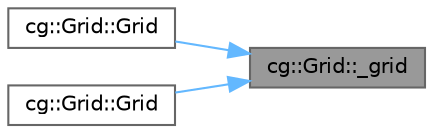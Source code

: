 digraph "cg::Grid::_grid"
{
 // LATEX_PDF_SIZE
  bgcolor="transparent";
  edge [fontname=Helvetica,fontsize=10,labelfontname=Helvetica,labelfontsize=10];
  node [fontname=Helvetica,fontsize=10,shape=box,height=0.2,width=0.4];
  rankdir="RL";
  Node1 [id="Node000001",label="cg::Grid::_grid",height=0.2,width=0.4,color="gray40", fillcolor="grey60", style="filled", fontcolor="black",tooltip=" "];
  Node1 -> Node2 [id="edge1_Node000001_Node000002",dir="back",color="steelblue1",style="solid",tooltip=" "];
  Node2 [id="Node000002",label="cg::Grid::Grid",height=0.2,width=0.4,color="grey40", fillcolor="white", style="filled",URL="$classcg_1_1_grid.html#ab6f926adb2ef2820a081988fe2eae51c",tooltip=" "];
  Node1 -> Node3 [id="edge2_Node000001_Node000003",dir="back",color="steelblue1",style="solid",tooltip=" "];
  Node3 [id="Node000003",label="cg::Grid::Grid",height=0.2,width=0.4,color="grey40", fillcolor="white", style="filled",URL="$classcg_1_1_grid.html#a0f716e0ffda6267a5c09a586d719c8ed",tooltip=" "];
}
